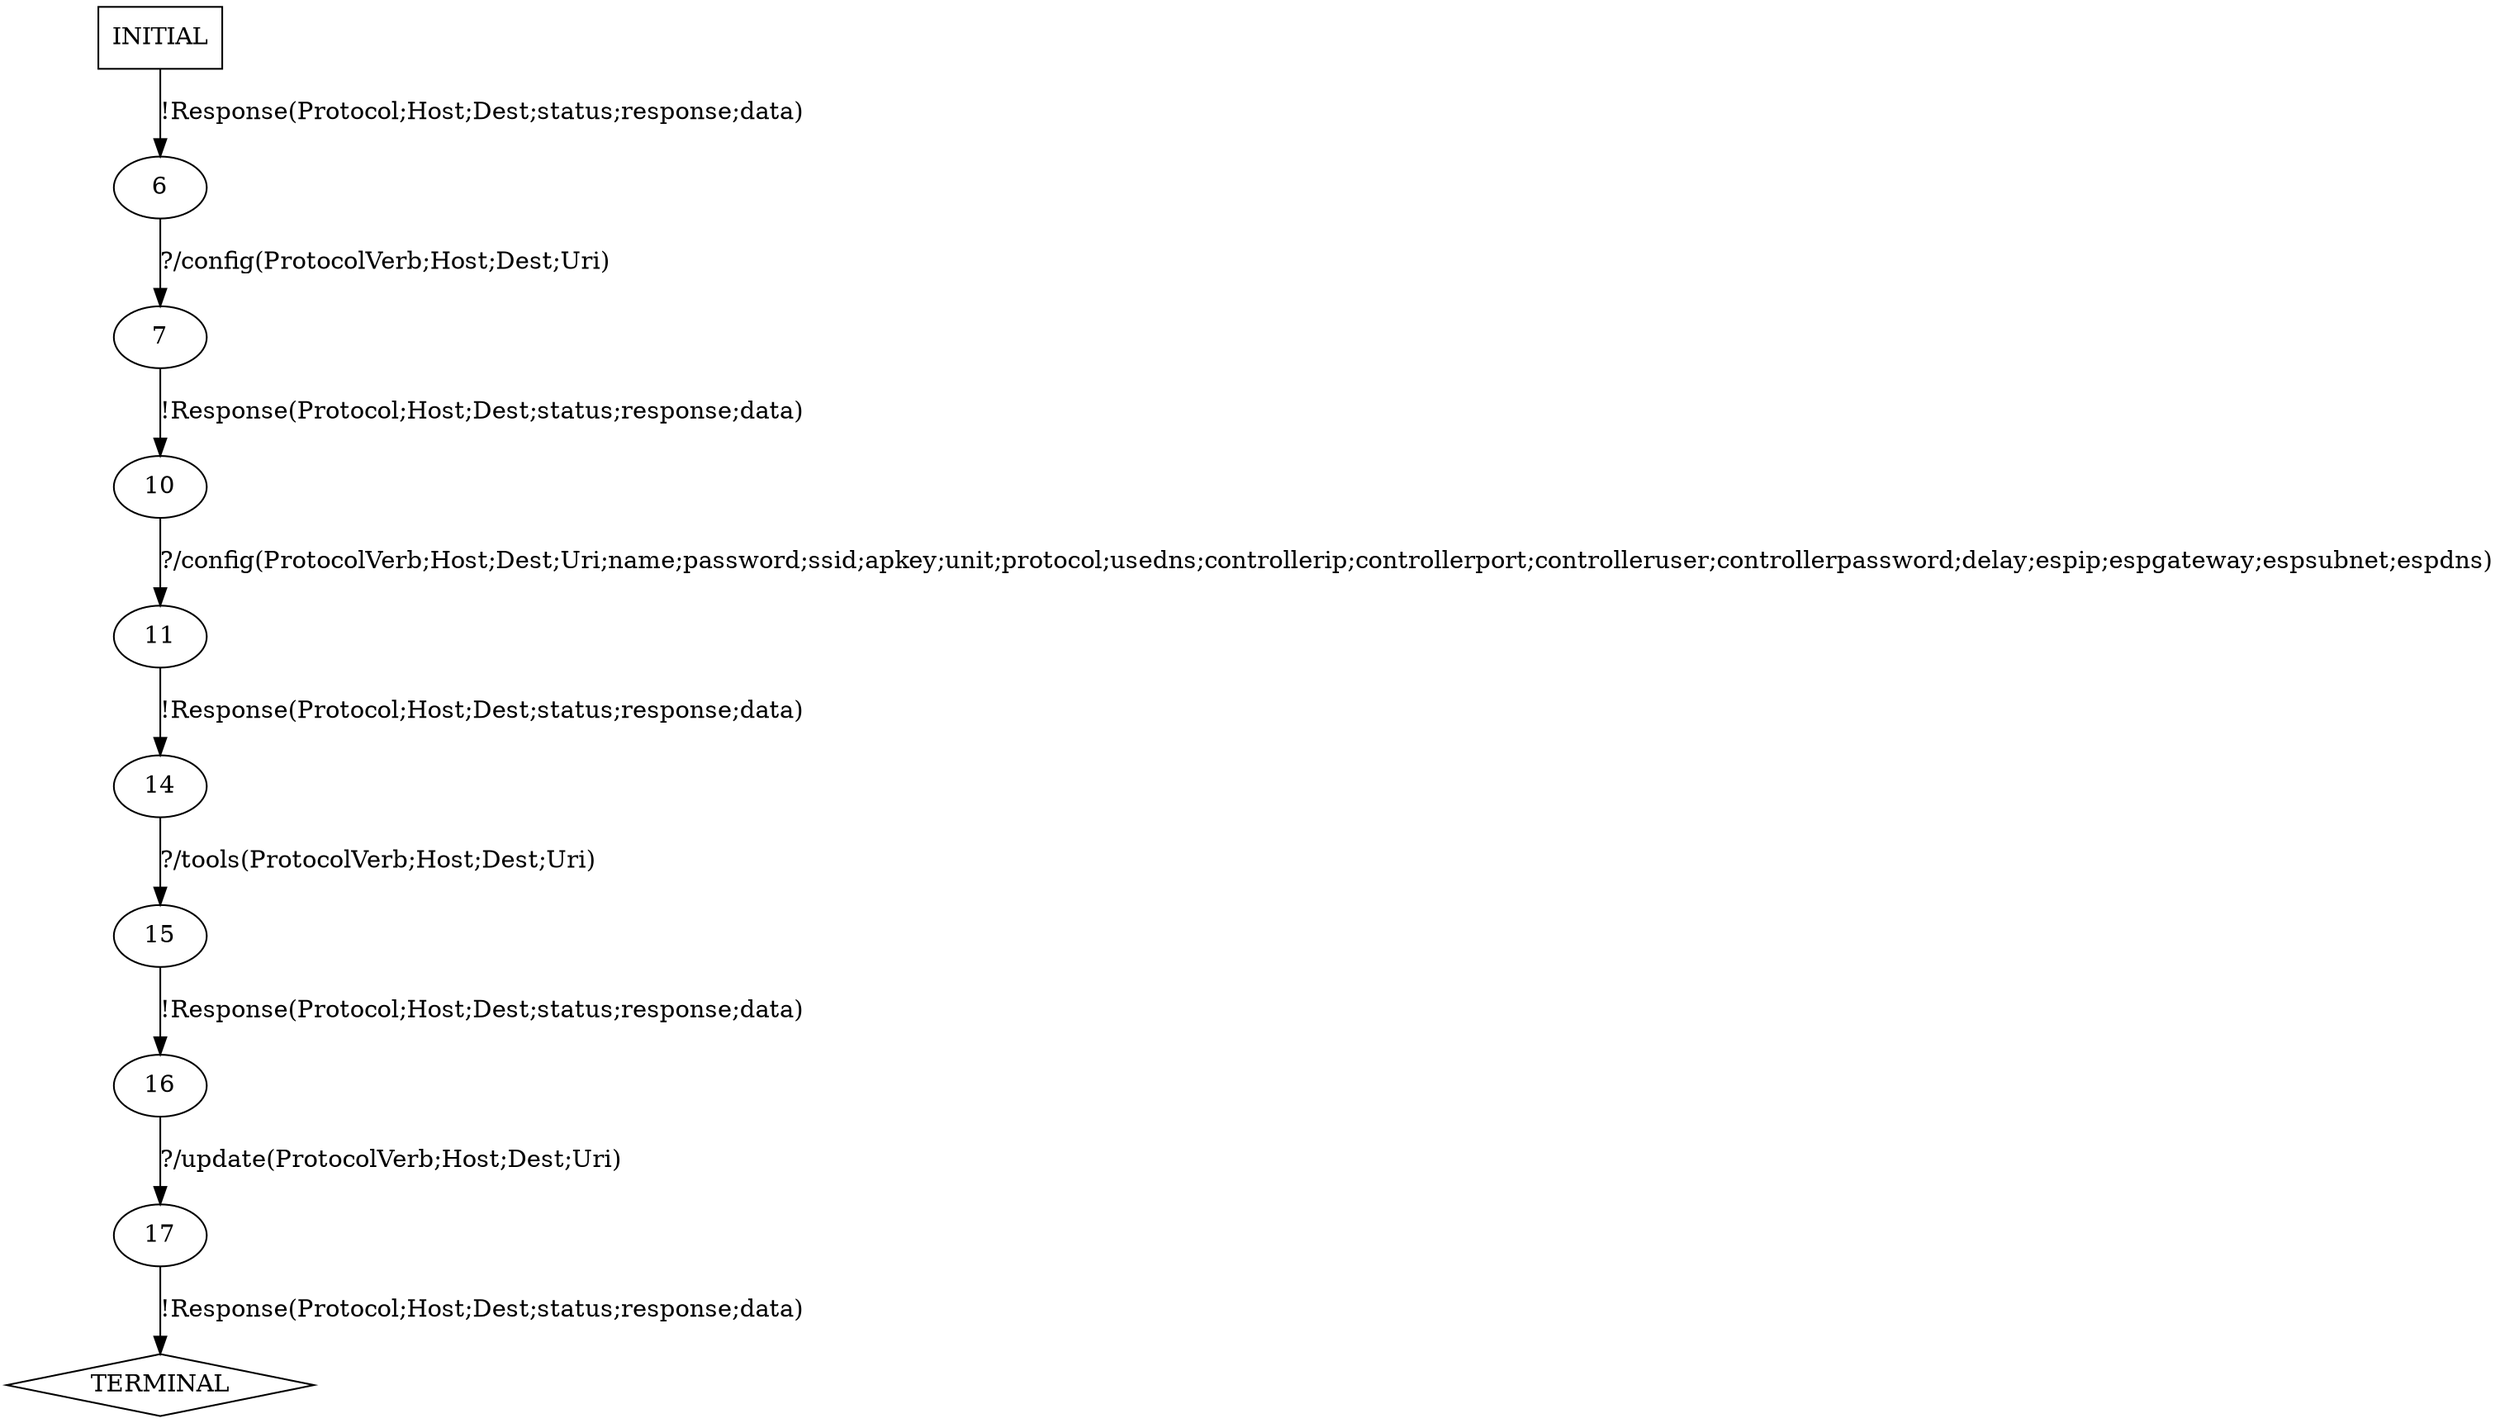 digraph G {
  1 [label="TERMINAL",shape=diamond];
  3 [label="INITIAL",shape=box];
  6 [label="6"];
  7 [label="7"];
  10 [label="10"];
  11 [label="11"];
  14 [label="14"];
  15 [label="15"];
  16 [label="16"];
  17 [label="17"];
3->6  [label="!Response(Protocol;Host;Dest;status;response;data)"]
6->7  [label="?/config(ProtocolVerb;Host;Dest;Uri)"]
7->10  [label="!Response(Protocol;Host;Dest;status;response;data)"]
10->11  [label="?/config(ProtocolVerb;Host;Dest;Uri;name;password;ssid;apkey;unit;protocol;usedns;controllerip;controllerport;controlleruser;controllerpassword;delay;espip;espgateway;espsubnet;espdns)"]
11->14  [label="!Response(Protocol;Host;Dest;status;response;data)"]
14->15  [label="?/tools(ProtocolVerb;Host;Dest;Uri)"]
15->16  [label="!Response(Protocol;Host;Dest;status;response;data)"]
16->17  [label="?/update(ProtocolVerb;Host;Dest;Uri)"]
17->1  [label="!Response(Protocol;Host;Dest;status;response;data)"]
}
